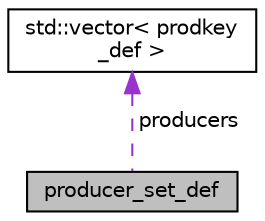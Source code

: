 digraph "producer_set_def"
{
  edge [fontname="Helvetica",fontsize="10",labelfontname="Helvetica",labelfontsize="10"];
  node [fontname="Helvetica",fontsize="10",shape=record];
  Node1 [label="producer_set_def",height=0.2,width=0.4,color="black", fillcolor="grey75", style="filled", fontcolor="black"];
  Node2 -> Node1 [dir="back",color="darkorchid3",fontsize="10",style="dashed",label=" producers" ];
  Node2 [label="std::vector\< prodkey\l_def \>",height=0.2,width=0.4,color="black", fillcolor="white", style="filled",URL="$classstd_1_1vector.html"];
}
